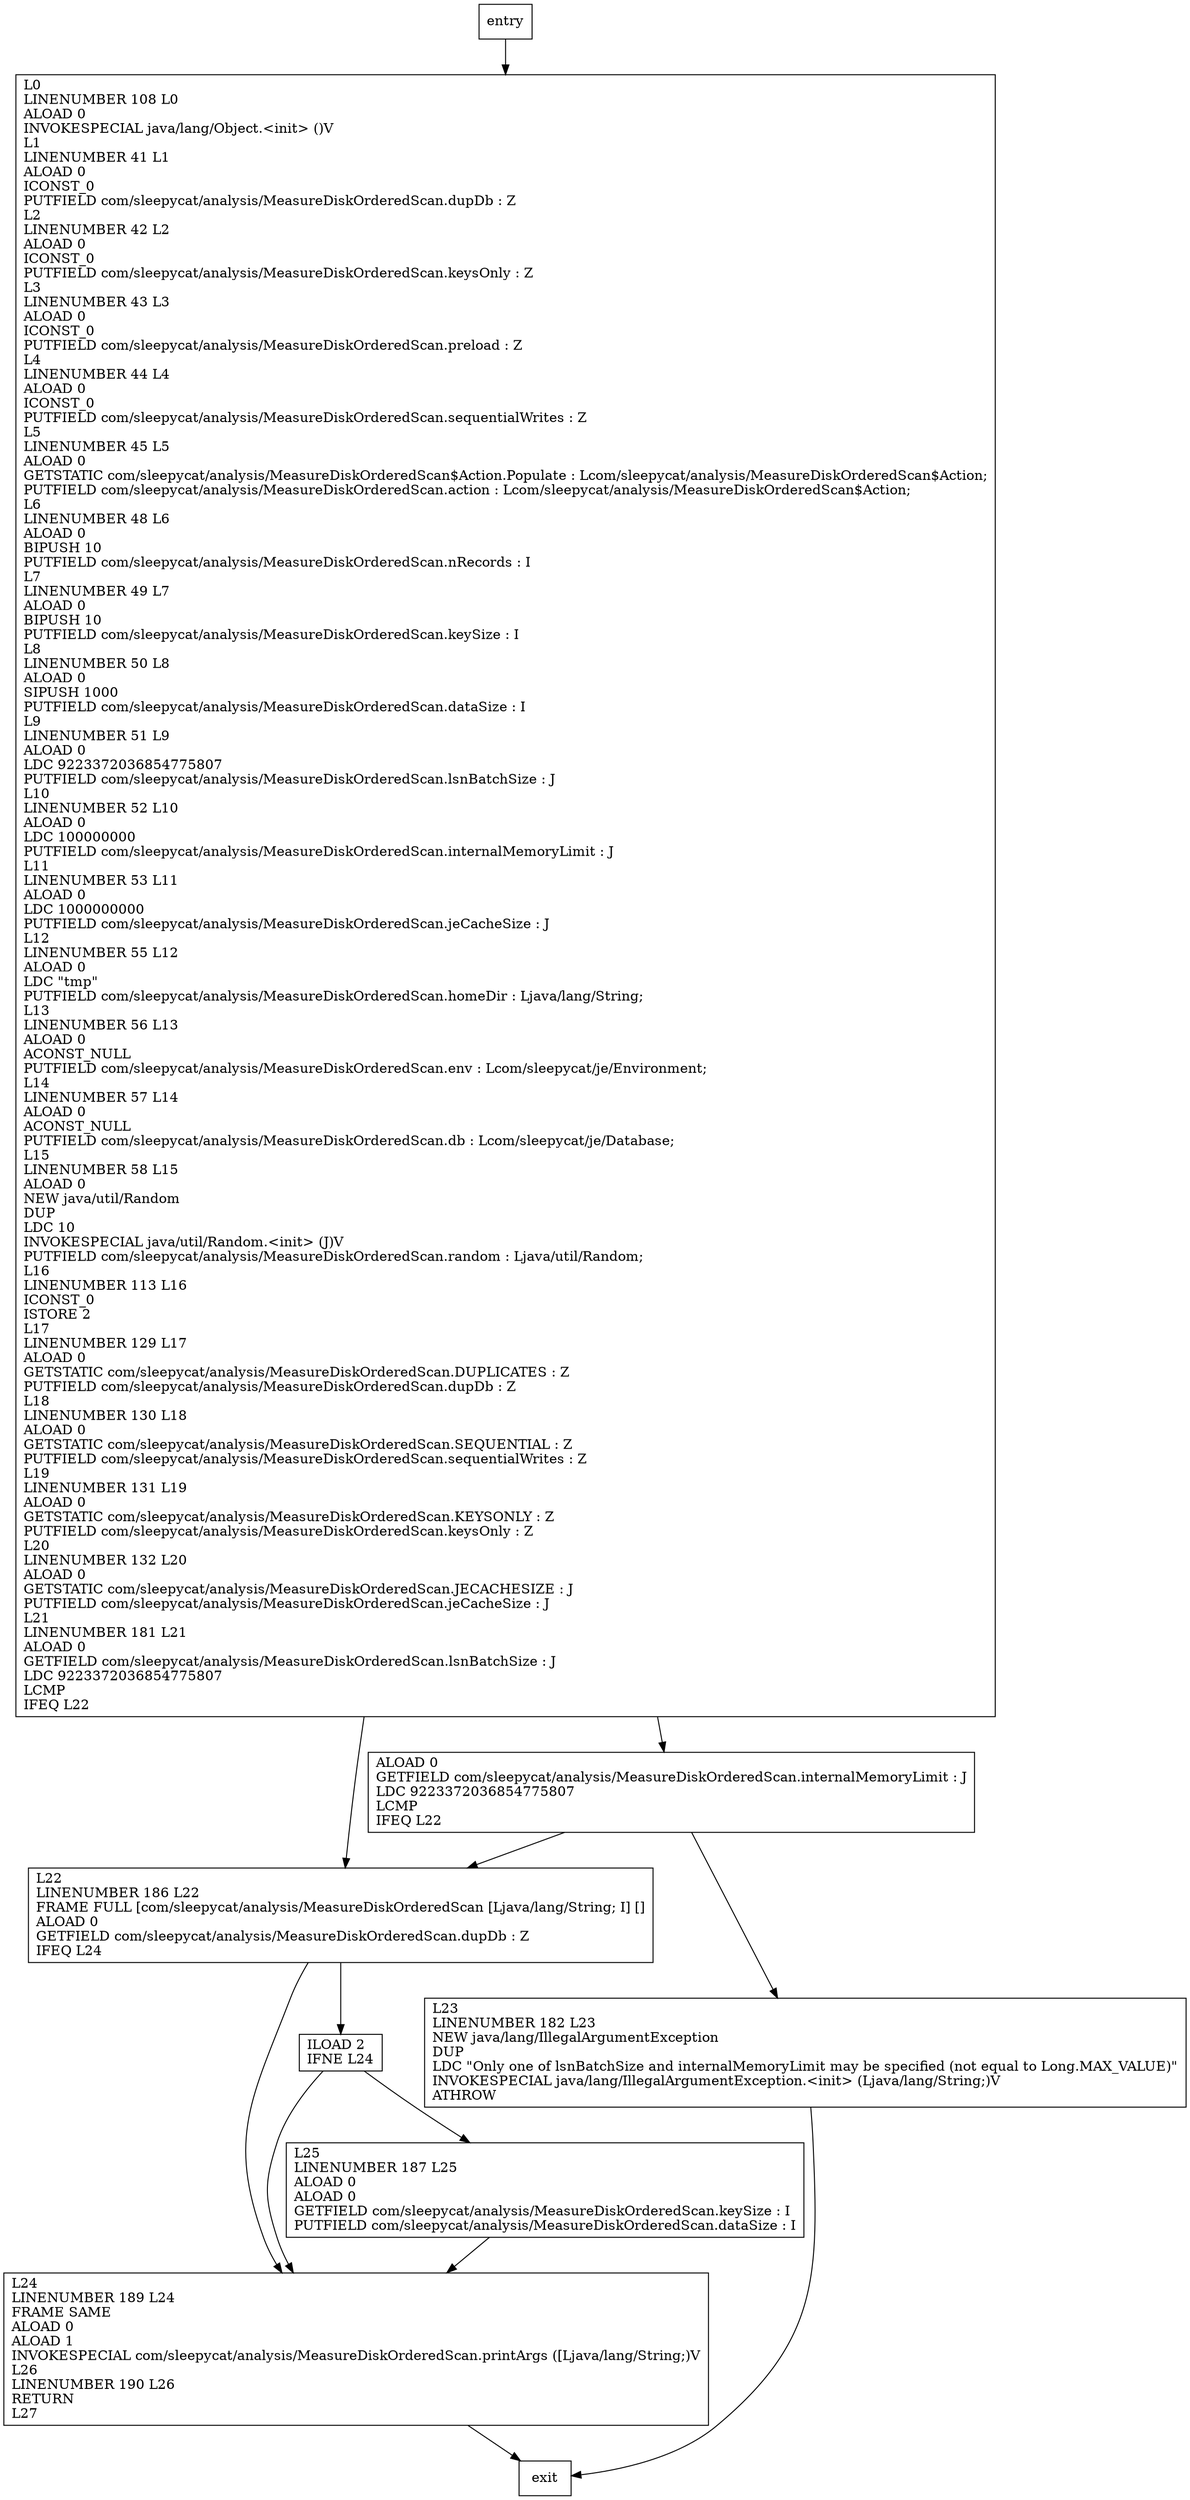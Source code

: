 digraph <init> {
node [shape=record];
2041436524 [label="L0\lLINENUMBER 108 L0\lALOAD 0\lINVOKESPECIAL java/lang/Object.\<init\> ()V\lL1\lLINENUMBER 41 L1\lALOAD 0\lICONST_0\lPUTFIELD com/sleepycat/analysis/MeasureDiskOrderedScan.dupDb : Z\lL2\lLINENUMBER 42 L2\lALOAD 0\lICONST_0\lPUTFIELD com/sleepycat/analysis/MeasureDiskOrderedScan.keysOnly : Z\lL3\lLINENUMBER 43 L3\lALOAD 0\lICONST_0\lPUTFIELD com/sleepycat/analysis/MeasureDiskOrderedScan.preload : Z\lL4\lLINENUMBER 44 L4\lALOAD 0\lICONST_0\lPUTFIELD com/sleepycat/analysis/MeasureDiskOrderedScan.sequentialWrites : Z\lL5\lLINENUMBER 45 L5\lALOAD 0\lGETSTATIC com/sleepycat/analysis/MeasureDiskOrderedScan$Action.Populate : Lcom/sleepycat/analysis/MeasureDiskOrderedScan$Action;\lPUTFIELD com/sleepycat/analysis/MeasureDiskOrderedScan.action : Lcom/sleepycat/analysis/MeasureDiskOrderedScan$Action;\lL6\lLINENUMBER 48 L6\lALOAD 0\lBIPUSH 10\lPUTFIELD com/sleepycat/analysis/MeasureDiskOrderedScan.nRecords : I\lL7\lLINENUMBER 49 L7\lALOAD 0\lBIPUSH 10\lPUTFIELD com/sleepycat/analysis/MeasureDiskOrderedScan.keySize : I\lL8\lLINENUMBER 50 L8\lALOAD 0\lSIPUSH 1000\lPUTFIELD com/sleepycat/analysis/MeasureDiskOrderedScan.dataSize : I\lL9\lLINENUMBER 51 L9\lALOAD 0\lLDC 9223372036854775807\lPUTFIELD com/sleepycat/analysis/MeasureDiskOrderedScan.lsnBatchSize : J\lL10\lLINENUMBER 52 L10\lALOAD 0\lLDC 100000000\lPUTFIELD com/sleepycat/analysis/MeasureDiskOrderedScan.internalMemoryLimit : J\lL11\lLINENUMBER 53 L11\lALOAD 0\lLDC 1000000000\lPUTFIELD com/sleepycat/analysis/MeasureDiskOrderedScan.jeCacheSize : J\lL12\lLINENUMBER 55 L12\lALOAD 0\lLDC \"tmp\"\lPUTFIELD com/sleepycat/analysis/MeasureDiskOrderedScan.homeDir : Ljava/lang/String;\lL13\lLINENUMBER 56 L13\lALOAD 0\lACONST_NULL\lPUTFIELD com/sleepycat/analysis/MeasureDiskOrderedScan.env : Lcom/sleepycat/je/Environment;\lL14\lLINENUMBER 57 L14\lALOAD 0\lACONST_NULL\lPUTFIELD com/sleepycat/analysis/MeasureDiskOrderedScan.db : Lcom/sleepycat/je/Database;\lL15\lLINENUMBER 58 L15\lALOAD 0\lNEW java/util/Random\lDUP\lLDC 10\lINVOKESPECIAL java/util/Random.\<init\> (J)V\lPUTFIELD com/sleepycat/analysis/MeasureDiskOrderedScan.random : Ljava/util/Random;\lL16\lLINENUMBER 113 L16\lICONST_0\lISTORE 2\lL17\lLINENUMBER 129 L17\lALOAD 0\lGETSTATIC com/sleepycat/analysis/MeasureDiskOrderedScan.DUPLICATES : Z\lPUTFIELD com/sleepycat/analysis/MeasureDiskOrderedScan.dupDb : Z\lL18\lLINENUMBER 130 L18\lALOAD 0\lGETSTATIC com/sleepycat/analysis/MeasureDiskOrderedScan.SEQUENTIAL : Z\lPUTFIELD com/sleepycat/analysis/MeasureDiskOrderedScan.sequentialWrites : Z\lL19\lLINENUMBER 131 L19\lALOAD 0\lGETSTATIC com/sleepycat/analysis/MeasureDiskOrderedScan.KEYSONLY : Z\lPUTFIELD com/sleepycat/analysis/MeasureDiskOrderedScan.keysOnly : Z\lL20\lLINENUMBER 132 L20\lALOAD 0\lGETSTATIC com/sleepycat/analysis/MeasureDiskOrderedScan.JECACHESIZE : J\lPUTFIELD com/sleepycat/analysis/MeasureDiskOrderedScan.jeCacheSize : J\lL21\lLINENUMBER 181 L21\lALOAD 0\lGETFIELD com/sleepycat/analysis/MeasureDiskOrderedScan.lsnBatchSize : J\lLDC 9223372036854775807\lLCMP\lIFEQ L22\l"];
679270834 [label="L24\lLINENUMBER 189 L24\lFRAME SAME\lALOAD 0\lALOAD 1\lINVOKESPECIAL com/sleepycat/analysis/MeasureDiskOrderedScan.printArgs ([Ljava/lang/String;)V\lL26\lLINENUMBER 190 L26\lRETURN\lL27\l"];
695361920 [label="L23\lLINENUMBER 182 L23\lNEW java/lang/IllegalArgumentException\lDUP\lLDC \"Only one of lsnBatchSize and internalMemoryLimit may be specified (not equal to Long.MAX_VALUE)\"\lINVOKESPECIAL java/lang/IllegalArgumentException.\<init\> (Ljava/lang/String;)V\lATHROW\l"];
1228156855 [label="L25\lLINENUMBER 187 L25\lALOAD 0\lALOAD 0\lGETFIELD com/sleepycat/analysis/MeasureDiskOrderedScan.keySize : I\lPUTFIELD com/sleepycat/analysis/MeasureDiskOrderedScan.dataSize : I\l"];
2068690053 [label="L22\lLINENUMBER 186 L22\lFRAME FULL [com/sleepycat/analysis/MeasureDiskOrderedScan [Ljava/lang/String; I] []\lALOAD 0\lGETFIELD com/sleepycat/analysis/MeasureDiskOrderedScan.dupDb : Z\lIFEQ L24\l"];
469719760 [label="ALOAD 0\lGETFIELD com/sleepycat/analysis/MeasureDiskOrderedScan.internalMemoryLimit : J\lLDC 9223372036854775807\lLCMP\lIFEQ L22\l"];
1048816507 [label="ILOAD 2\lIFNE L24\l"];
entry;
exit;
entry -> 2041436524;
2041436524 -> 2068690053;
2041436524 -> 469719760;
679270834 -> exit;
695361920 -> exit;
1228156855 -> 679270834;
2068690053 -> 679270834;
2068690053 -> 1048816507;
469719760 -> 695361920;
469719760 -> 2068690053;
1048816507 -> 679270834;
1048816507 -> 1228156855;
}
